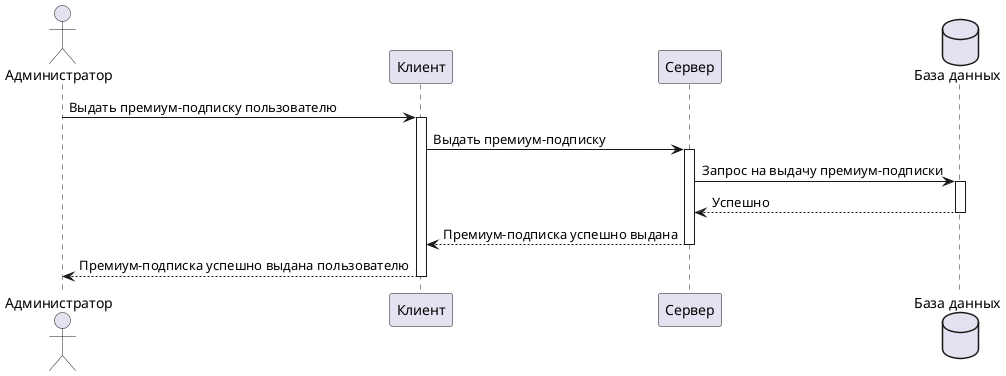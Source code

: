 @startuml
actor "Администратор" as user
participant "Клиент" as client
participant "Сервер" as server
database "База данных" as db

user -> client : Выдать премиум-подписку пользователю
activate client
client -> server: Выдать премиум-подписку
activate server

server -> db: Запрос на выдачу премиум-подписки
activate db
db --> server: Успешно
deactivate db
server --> client: Премиум-подписка успешно выдана
deactivate server
client --> user: Премиум-подписка успешно выдана пользователю
deactivate client
@enduml